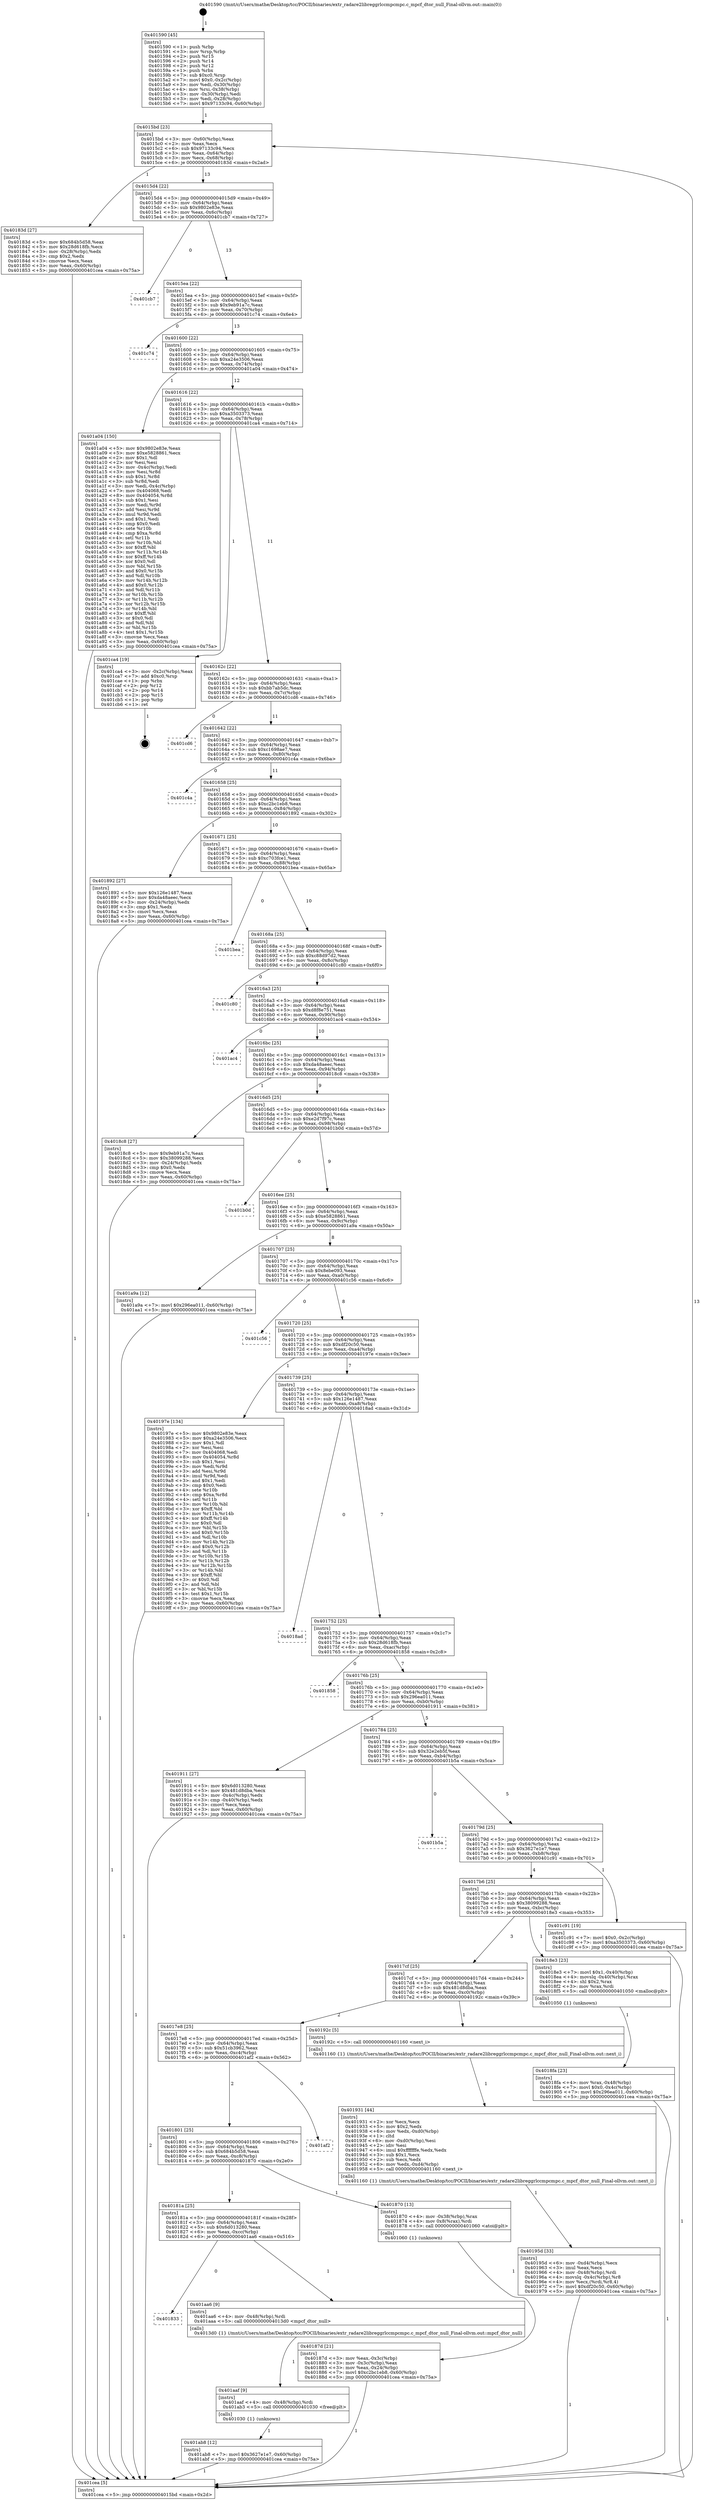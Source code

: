 digraph "0x401590" {
  label = "0x401590 (/mnt/c/Users/mathe/Desktop/tcc/POCII/binaries/extr_radare2libreggrlccmpcmpc.c_mpcf_dtor_null_Final-ollvm.out::main(0))"
  labelloc = "t"
  node[shape=record]

  Entry [label="",width=0.3,height=0.3,shape=circle,fillcolor=black,style=filled]
  "0x4015bd" [label="{
     0x4015bd [23]\l
     | [instrs]\l
     &nbsp;&nbsp;0x4015bd \<+3\>: mov -0x60(%rbp),%eax\l
     &nbsp;&nbsp;0x4015c0 \<+2\>: mov %eax,%ecx\l
     &nbsp;&nbsp;0x4015c2 \<+6\>: sub $0x97133c94,%ecx\l
     &nbsp;&nbsp;0x4015c8 \<+3\>: mov %eax,-0x64(%rbp)\l
     &nbsp;&nbsp;0x4015cb \<+3\>: mov %ecx,-0x68(%rbp)\l
     &nbsp;&nbsp;0x4015ce \<+6\>: je 000000000040183d \<main+0x2ad\>\l
  }"]
  "0x40183d" [label="{
     0x40183d [27]\l
     | [instrs]\l
     &nbsp;&nbsp;0x40183d \<+5\>: mov $0x684b5d58,%eax\l
     &nbsp;&nbsp;0x401842 \<+5\>: mov $0x28d618fb,%ecx\l
     &nbsp;&nbsp;0x401847 \<+3\>: mov -0x28(%rbp),%edx\l
     &nbsp;&nbsp;0x40184a \<+3\>: cmp $0x2,%edx\l
     &nbsp;&nbsp;0x40184d \<+3\>: cmovne %ecx,%eax\l
     &nbsp;&nbsp;0x401850 \<+3\>: mov %eax,-0x60(%rbp)\l
     &nbsp;&nbsp;0x401853 \<+5\>: jmp 0000000000401cea \<main+0x75a\>\l
  }"]
  "0x4015d4" [label="{
     0x4015d4 [22]\l
     | [instrs]\l
     &nbsp;&nbsp;0x4015d4 \<+5\>: jmp 00000000004015d9 \<main+0x49\>\l
     &nbsp;&nbsp;0x4015d9 \<+3\>: mov -0x64(%rbp),%eax\l
     &nbsp;&nbsp;0x4015dc \<+5\>: sub $0x9802e83e,%eax\l
     &nbsp;&nbsp;0x4015e1 \<+3\>: mov %eax,-0x6c(%rbp)\l
     &nbsp;&nbsp;0x4015e4 \<+6\>: je 0000000000401cb7 \<main+0x727\>\l
  }"]
  "0x401cea" [label="{
     0x401cea [5]\l
     | [instrs]\l
     &nbsp;&nbsp;0x401cea \<+5\>: jmp 00000000004015bd \<main+0x2d\>\l
  }"]
  "0x401590" [label="{
     0x401590 [45]\l
     | [instrs]\l
     &nbsp;&nbsp;0x401590 \<+1\>: push %rbp\l
     &nbsp;&nbsp;0x401591 \<+3\>: mov %rsp,%rbp\l
     &nbsp;&nbsp;0x401594 \<+2\>: push %r15\l
     &nbsp;&nbsp;0x401596 \<+2\>: push %r14\l
     &nbsp;&nbsp;0x401598 \<+2\>: push %r12\l
     &nbsp;&nbsp;0x40159a \<+1\>: push %rbx\l
     &nbsp;&nbsp;0x40159b \<+7\>: sub $0xc0,%rsp\l
     &nbsp;&nbsp;0x4015a2 \<+7\>: movl $0x0,-0x2c(%rbp)\l
     &nbsp;&nbsp;0x4015a9 \<+3\>: mov %edi,-0x30(%rbp)\l
     &nbsp;&nbsp;0x4015ac \<+4\>: mov %rsi,-0x38(%rbp)\l
     &nbsp;&nbsp;0x4015b0 \<+3\>: mov -0x30(%rbp),%edi\l
     &nbsp;&nbsp;0x4015b3 \<+3\>: mov %edi,-0x28(%rbp)\l
     &nbsp;&nbsp;0x4015b6 \<+7\>: movl $0x97133c94,-0x60(%rbp)\l
  }"]
  Exit [label="",width=0.3,height=0.3,shape=circle,fillcolor=black,style=filled,peripheries=2]
  "0x401cb7" [label="{
     0x401cb7\l
  }", style=dashed]
  "0x4015ea" [label="{
     0x4015ea [22]\l
     | [instrs]\l
     &nbsp;&nbsp;0x4015ea \<+5\>: jmp 00000000004015ef \<main+0x5f\>\l
     &nbsp;&nbsp;0x4015ef \<+3\>: mov -0x64(%rbp),%eax\l
     &nbsp;&nbsp;0x4015f2 \<+5\>: sub $0x9eb91a7c,%eax\l
     &nbsp;&nbsp;0x4015f7 \<+3\>: mov %eax,-0x70(%rbp)\l
     &nbsp;&nbsp;0x4015fa \<+6\>: je 0000000000401c74 \<main+0x6e4\>\l
  }"]
  "0x401ab8" [label="{
     0x401ab8 [12]\l
     | [instrs]\l
     &nbsp;&nbsp;0x401ab8 \<+7\>: movl $0x3627e1e7,-0x60(%rbp)\l
     &nbsp;&nbsp;0x401abf \<+5\>: jmp 0000000000401cea \<main+0x75a\>\l
  }"]
  "0x401c74" [label="{
     0x401c74\l
  }", style=dashed]
  "0x401600" [label="{
     0x401600 [22]\l
     | [instrs]\l
     &nbsp;&nbsp;0x401600 \<+5\>: jmp 0000000000401605 \<main+0x75\>\l
     &nbsp;&nbsp;0x401605 \<+3\>: mov -0x64(%rbp),%eax\l
     &nbsp;&nbsp;0x401608 \<+5\>: sub $0xa24e3506,%eax\l
     &nbsp;&nbsp;0x40160d \<+3\>: mov %eax,-0x74(%rbp)\l
     &nbsp;&nbsp;0x401610 \<+6\>: je 0000000000401a04 \<main+0x474\>\l
  }"]
  "0x401aaf" [label="{
     0x401aaf [9]\l
     | [instrs]\l
     &nbsp;&nbsp;0x401aaf \<+4\>: mov -0x48(%rbp),%rdi\l
     &nbsp;&nbsp;0x401ab3 \<+5\>: call 0000000000401030 \<free@plt\>\l
     | [calls]\l
     &nbsp;&nbsp;0x401030 \{1\} (unknown)\l
  }"]
  "0x401a04" [label="{
     0x401a04 [150]\l
     | [instrs]\l
     &nbsp;&nbsp;0x401a04 \<+5\>: mov $0x9802e83e,%eax\l
     &nbsp;&nbsp;0x401a09 \<+5\>: mov $0xe5828861,%ecx\l
     &nbsp;&nbsp;0x401a0e \<+2\>: mov $0x1,%dl\l
     &nbsp;&nbsp;0x401a10 \<+2\>: xor %esi,%esi\l
     &nbsp;&nbsp;0x401a12 \<+3\>: mov -0x4c(%rbp),%edi\l
     &nbsp;&nbsp;0x401a15 \<+3\>: mov %esi,%r8d\l
     &nbsp;&nbsp;0x401a18 \<+4\>: sub $0x1,%r8d\l
     &nbsp;&nbsp;0x401a1c \<+3\>: sub %r8d,%edi\l
     &nbsp;&nbsp;0x401a1f \<+3\>: mov %edi,-0x4c(%rbp)\l
     &nbsp;&nbsp;0x401a22 \<+7\>: mov 0x404068,%edi\l
     &nbsp;&nbsp;0x401a29 \<+8\>: mov 0x404054,%r8d\l
     &nbsp;&nbsp;0x401a31 \<+3\>: sub $0x1,%esi\l
     &nbsp;&nbsp;0x401a34 \<+3\>: mov %edi,%r9d\l
     &nbsp;&nbsp;0x401a37 \<+3\>: add %esi,%r9d\l
     &nbsp;&nbsp;0x401a3a \<+4\>: imul %r9d,%edi\l
     &nbsp;&nbsp;0x401a3e \<+3\>: and $0x1,%edi\l
     &nbsp;&nbsp;0x401a41 \<+3\>: cmp $0x0,%edi\l
     &nbsp;&nbsp;0x401a44 \<+4\>: sete %r10b\l
     &nbsp;&nbsp;0x401a48 \<+4\>: cmp $0xa,%r8d\l
     &nbsp;&nbsp;0x401a4c \<+4\>: setl %r11b\l
     &nbsp;&nbsp;0x401a50 \<+3\>: mov %r10b,%bl\l
     &nbsp;&nbsp;0x401a53 \<+3\>: xor $0xff,%bl\l
     &nbsp;&nbsp;0x401a56 \<+3\>: mov %r11b,%r14b\l
     &nbsp;&nbsp;0x401a59 \<+4\>: xor $0xff,%r14b\l
     &nbsp;&nbsp;0x401a5d \<+3\>: xor $0x0,%dl\l
     &nbsp;&nbsp;0x401a60 \<+3\>: mov %bl,%r15b\l
     &nbsp;&nbsp;0x401a63 \<+4\>: and $0x0,%r15b\l
     &nbsp;&nbsp;0x401a67 \<+3\>: and %dl,%r10b\l
     &nbsp;&nbsp;0x401a6a \<+3\>: mov %r14b,%r12b\l
     &nbsp;&nbsp;0x401a6d \<+4\>: and $0x0,%r12b\l
     &nbsp;&nbsp;0x401a71 \<+3\>: and %dl,%r11b\l
     &nbsp;&nbsp;0x401a74 \<+3\>: or %r10b,%r15b\l
     &nbsp;&nbsp;0x401a77 \<+3\>: or %r11b,%r12b\l
     &nbsp;&nbsp;0x401a7a \<+3\>: xor %r12b,%r15b\l
     &nbsp;&nbsp;0x401a7d \<+3\>: or %r14b,%bl\l
     &nbsp;&nbsp;0x401a80 \<+3\>: xor $0xff,%bl\l
     &nbsp;&nbsp;0x401a83 \<+3\>: or $0x0,%dl\l
     &nbsp;&nbsp;0x401a86 \<+2\>: and %dl,%bl\l
     &nbsp;&nbsp;0x401a88 \<+3\>: or %bl,%r15b\l
     &nbsp;&nbsp;0x401a8b \<+4\>: test $0x1,%r15b\l
     &nbsp;&nbsp;0x401a8f \<+3\>: cmovne %ecx,%eax\l
     &nbsp;&nbsp;0x401a92 \<+3\>: mov %eax,-0x60(%rbp)\l
     &nbsp;&nbsp;0x401a95 \<+5\>: jmp 0000000000401cea \<main+0x75a\>\l
  }"]
  "0x401616" [label="{
     0x401616 [22]\l
     | [instrs]\l
     &nbsp;&nbsp;0x401616 \<+5\>: jmp 000000000040161b \<main+0x8b\>\l
     &nbsp;&nbsp;0x40161b \<+3\>: mov -0x64(%rbp),%eax\l
     &nbsp;&nbsp;0x40161e \<+5\>: sub $0xa3503373,%eax\l
     &nbsp;&nbsp;0x401623 \<+3\>: mov %eax,-0x78(%rbp)\l
     &nbsp;&nbsp;0x401626 \<+6\>: je 0000000000401ca4 \<main+0x714\>\l
  }"]
  "0x401833" [label="{
     0x401833\l
  }", style=dashed]
  "0x401ca4" [label="{
     0x401ca4 [19]\l
     | [instrs]\l
     &nbsp;&nbsp;0x401ca4 \<+3\>: mov -0x2c(%rbp),%eax\l
     &nbsp;&nbsp;0x401ca7 \<+7\>: add $0xc0,%rsp\l
     &nbsp;&nbsp;0x401cae \<+1\>: pop %rbx\l
     &nbsp;&nbsp;0x401caf \<+2\>: pop %r12\l
     &nbsp;&nbsp;0x401cb1 \<+2\>: pop %r14\l
     &nbsp;&nbsp;0x401cb3 \<+2\>: pop %r15\l
     &nbsp;&nbsp;0x401cb5 \<+1\>: pop %rbp\l
     &nbsp;&nbsp;0x401cb6 \<+1\>: ret\l
  }"]
  "0x40162c" [label="{
     0x40162c [22]\l
     | [instrs]\l
     &nbsp;&nbsp;0x40162c \<+5\>: jmp 0000000000401631 \<main+0xa1\>\l
     &nbsp;&nbsp;0x401631 \<+3\>: mov -0x64(%rbp),%eax\l
     &nbsp;&nbsp;0x401634 \<+5\>: sub $0xbb7ab5dc,%eax\l
     &nbsp;&nbsp;0x401639 \<+3\>: mov %eax,-0x7c(%rbp)\l
     &nbsp;&nbsp;0x40163c \<+6\>: je 0000000000401cd6 \<main+0x746\>\l
  }"]
  "0x401aa6" [label="{
     0x401aa6 [9]\l
     | [instrs]\l
     &nbsp;&nbsp;0x401aa6 \<+4\>: mov -0x48(%rbp),%rdi\l
     &nbsp;&nbsp;0x401aaa \<+5\>: call 00000000004013d0 \<mpcf_dtor_null\>\l
     | [calls]\l
     &nbsp;&nbsp;0x4013d0 \{1\} (/mnt/c/Users/mathe/Desktop/tcc/POCII/binaries/extr_radare2libreggrlccmpcmpc.c_mpcf_dtor_null_Final-ollvm.out::mpcf_dtor_null)\l
  }"]
  "0x401cd6" [label="{
     0x401cd6\l
  }", style=dashed]
  "0x401642" [label="{
     0x401642 [22]\l
     | [instrs]\l
     &nbsp;&nbsp;0x401642 \<+5\>: jmp 0000000000401647 \<main+0xb7\>\l
     &nbsp;&nbsp;0x401647 \<+3\>: mov -0x64(%rbp),%eax\l
     &nbsp;&nbsp;0x40164a \<+5\>: sub $0xc1698ae7,%eax\l
     &nbsp;&nbsp;0x40164f \<+3\>: mov %eax,-0x80(%rbp)\l
     &nbsp;&nbsp;0x401652 \<+6\>: je 0000000000401c4a \<main+0x6ba\>\l
  }"]
  "0x40195d" [label="{
     0x40195d [33]\l
     | [instrs]\l
     &nbsp;&nbsp;0x40195d \<+6\>: mov -0xd4(%rbp),%ecx\l
     &nbsp;&nbsp;0x401963 \<+3\>: imul %eax,%ecx\l
     &nbsp;&nbsp;0x401966 \<+4\>: mov -0x48(%rbp),%rdi\l
     &nbsp;&nbsp;0x40196a \<+4\>: movslq -0x4c(%rbp),%r8\l
     &nbsp;&nbsp;0x40196e \<+4\>: mov %ecx,(%rdi,%r8,4)\l
     &nbsp;&nbsp;0x401972 \<+7\>: movl $0xdf20c50,-0x60(%rbp)\l
     &nbsp;&nbsp;0x401979 \<+5\>: jmp 0000000000401cea \<main+0x75a\>\l
  }"]
  "0x401c4a" [label="{
     0x401c4a\l
  }", style=dashed]
  "0x401658" [label="{
     0x401658 [25]\l
     | [instrs]\l
     &nbsp;&nbsp;0x401658 \<+5\>: jmp 000000000040165d \<main+0xcd\>\l
     &nbsp;&nbsp;0x40165d \<+3\>: mov -0x64(%rbp),%eax\l
     &nbsp;&nbsp;0x401660 \<+5\>: sub $0xc2bc1eb8,%eax\l
     &nbsp;&nbsp;0x401665 \<+6\>: mov %eax,-0x84(%rbp)\l
     &nbsp;&nbsp;0x40166b \<+6\>: je 0000000000401892 \<main+0x302\>\l
  }"]
  "0x401931" [label="{
     0x401931 [44]\l
     | [instrs]\l
     &nbsp;&nbsp;0x401931 \<+2\>: xor %ecx,%ecx\l
     &nbsp;&nbsp;0x401933 \<+5\>: mov $0x2,%edx\l
     &nbsp;&nbsp;0x401938 \<+6\>: mov %edx,-0xd0(%rbp)\l
     &nbsp;&nbsp;0x40193e \<+1\>: cltd\l
     &nbsp;&nbsp;0x40193f \<+6\>: mov -0xd0(%rbp),%esi\l
     &nbsp;&nbsp;0x401945 \<+2\>: idiv %esi\l
     &nbsp;&nbsp;0x401947 \<+6\>: imul $0xfffffffe,%edx,%edx\l
     &nbsp;&nbsp;0x40194d \<+3\>: sub $0x1,%ecx\l
     &nbsp;&nbsp;0x401950 \<+2\>: sub %ecx,%edx\l
     &nbsp;&nbsp;0x401952 \<+6\>: mov %edx,-0xd4(%rbp)\l
     &nbsp;&nbsp;0x401958 \<+5\>: call 0000000000401160 \<next_i\>\l
     | [calls]\l
     &nbsp;&nbsp;0x401160 \{1\} (/mnt/c/Users/mathe/Desktop/tcc/POCII/binaries/extr_radare2libreggrlccmpcmpc.c_mpcf_dtor_null_Final-ollvm.out::next_i)\l
  }"]
  "0x401892" [label="{
     0x401892 [27]\l
     | [instrs]\l
     &nbsp;&nbsp;0x401892 \<+5\>: mov $0x126e1487,%eax\l
     &nbsp;&nbsp;0x401897 \<+5\>: mov $0xda48aeec,%ecx\l
     &nbsp;&nbsp;0x40189c \<+3\>: mov -0x24(%rbp),%edx\l
     &nbsp;&nbsp;0x40189f \<+3\>: cmp $0x1,%edx\l
     &nbsp;&nbsp;0x4018a2 \<+3\>: cmovl %ecx,%eax\l
     &nbsp;&nbsp;0x4018a5 \<+3\>: mov %eax,-0x60(%rbp)\l
     &nbsp;&nbsp;0x4018a8 \<+5\>: jmp 0000000000401cea \<main+0x75a\>\l
  }"]
  "0x401671" [label="{
     0x401671 [25]\l
     | [instrs]\l
     &nbsp;&nbsp;0x401671 \<+5\>: jmp 0000000000401676 \<main+0xe6\>\l
     &nbsp;&nbsp;0x401676 \<+3\>: mov -0x64(%rbp),%eax\l
     &nbsp;&nbsp;0x401679 \<+5\>: sub $0xc703fce1,%eax\l
     &nbsp;&nbsp;0x40167e \<+6\>: mov %eax,-0x88(%rbp)\l
     &nbsp;&nbsp;0x401684 \<+6\>: je 0000000000401bea \<main+0x65a\>\l
  }"]
  "0x4018fa" [label="{
     0x4018fa [23]\l
     | [instrs]\l
     &nbsp;&nbsp;0x4018fa \<+4\>: mov %rax,-0x48(%rbp)\l
     &nbsp;&nbsp;0x4018fe \<+7\>: movl $0x0,-0x4c(%rbp)\l
     &nbsp;&nbsp;0x401905 \<+7\>: movl $0x296ea011,-0x60(%rbp)\l
     &nbsp;&nbsp;0x40190c \<+5\>: jmp 0000000000401cea \<main+0x75a\>\l
  }"]
  "0x401bea" [label="{
     0x401bea\l
  }", style=dashed]
  "0x40168a" [label="{
     0x40168a [25]\l
     | [instrs]\l
     &nbsp;&nbsp;0x40168a \<+5\>: jmp 000000000040168f \<main+0xff\>\l
     &nbsp;&nbsp;0x40168f \<+3\>: mov -0x64(%rbp),%eax\l
     &nbsp;&nbsp;0x401692 \<+5\>: sub $0xc88d97d2,%eax\l
     &nbsp;&nbsp;0x401697 \<+6\>: mov %eax,-0x8c(%rbp)\l
     &nbsp;&nbsp;0x40169d \<+6\>: je 0000000000401c80 \<main+0x6f0\>\l
  }"]
  "0x40187d" [label="{
     0x40187d [21]\l
     | [instrs]\l
     &nbsp;&nbsp;0x40187d \<+3\>: mov %eax,-0x3c(%rbp)\l
     &nbsp;&nbsp;0x401880 \<+3\>: mov -0x3c(%rbp),%eax\l
     &nbsp;&nbsp;0x401883 \<+3\>: mov %eax,-0x24(%rbp)\l
     &nbsp;&nbsp;0x401886 \<+7\>: movl $0xc2bc1eb8,-0x60(%rbp)\l
     &nbsp;&nbsp;0x40188d \<+5\>: jmp 0000000000401cea \<main+0x75a\>\l
  }"]
  "0x401c80" [label="{
     0x401c80\l
  }", style=dashed]
  "0x4016a3" [label="{
     0x4016a3 [25]\l
     | [instrs]\l
     &nbsp;&nbsp;0x4016a3 \<+5\>: jmp 00000000004016a8 \<main+0x118\>\l
     &nbsp;&nbsp;0x4016a8 \<+3\>: mov -0x64(%rbp),%eax\l
     &nbsp;&nbsp;0x4016ab \<+5\>: sub $0xd8f8e751,%eax\l
     &nbsp;&nbsp;0x4016b0 \<+6\>: mov %eax,-0x90(%rbp)\l
     &nbsp;&nbsp;0x4016b6 \<+6\>: je 0000000000401ac4 \<main+0x534\>\l
  }"]
  "0x40181a" [label="{
     0x40181a [25]\l
     | [instrs]\l
     &nbsp;&nbsp;0x40181a \<+5\>: jmp 000000000040181f \<main+0x28f\>\l
     &nbsp;&nbsp;0x40181f \<+3\>: mov -0x64(%rbp),%eax\l
     &nbsp;&nbsp;0x401822 \<+5\>: sub $0x6d013280,%eax\l
     &nbsp;&nbsp;0x401827 \<+6\>: mov %eax,-0xcc(%rbp)\l
     &nbsp;&nbsp;0x40182d \<+6\>: je 0000000000401aa6 \<main+0x516\>\l
  }"]
  "0x401ac4" [label="{
     0x401ac4\l
  }", style=dashed]
  "0x4016bc" [label="{
     0x4016bc [25]\l
     | [instrs]\l
     &nbsp;&nbsp;0x4016bc \<+5\>: jmp 00000000004016c1 \<main+0x131\>\l
     &nbsp;&nbsp;0x4016c1 \<+3\>: mov -0x64(%rbp),%eax\l
     &nbsp;&nbsp;0x4016c4 \<+5\>: sub $0xda48aeec,%eax\l
     &nbsp;&nbsp;0x4016c9 \<+6\>: mov %eax,-0x94(%rbp)\l
     &nbsp;&nbsp;0x4016cf \<+6\>: je 00000000004018c8 \<main+0x338\>\l
  }"]
  "0x401870" [label="{
     0x401870 [13]\l
     | [instrs]\l
     &nbsp;&nbsp;0x401870 \<+4\>: mov -0x38(%rbp),%rax\l
     &nbsp;&nbsp;0x401874 \<+4\>: mov 0x8(%rax),%rdi\l
     &nbsp;&nbsp;0x401878 \<+5\>: call 0000000000401060 \<atoi@plt\>\l
     | [calls]\l
     &nbsp;&nbsp;0x401060 \{1\} (unknown)\l
  }"]
  "0x4018c8" [label="{
     0x4018c8 [27]\l
     | [instrs]\l
     &nbsp;&nbsp;0x4018c8 \<+5\>: mov $0x9eb91a7c,%eax\l
     &nbsp;&nbsp;0x4018cd \<+5\>: mov $0x38099288,%ecx\l
     &nbsp;&nbsp;0x4018d2 \<+3\>: mov -0x24(%rbp),%edx\l
     &nbsp;&nbsp;0x4018d5 \<+3\>: cmp $0x0,%edx\l
     &nbsp;&nbsp;0x4018d8 \<+3\>: cmove %ecx,%eax\l
     &nbsp;&nbsp;0x4018db \<+3\>: mov %eax,-0x60(%rbp)\l
     &nbsp;&nbsp;0x4018de \<+5\>: jmp 0000000000401cea \<main+0x75a\>\l
  }"]
  "0x4016d5" [label="{
     0x4016d5 [25]\l
     | [instrs]\l
     &nbsp;&nbsp;0x4016d5 \<+5\>: jmp 00000000004016da \<main+0x14a\>\l
     &nbsp;&nbsp;0x4016da \<+3\>: mov -0x64(%rbp),%eax\l
     &nbsp;&nbsp;0x4016dd \<+5\>: sub $0xe2d7f97c,%eax\l
     &nbsp;&nbsp;0x4016e2 \<+6\>: mov %eax,-0x98(%rbp)\l
     &nbsp;&nbsp;0x4016e8 \<+6\>: je 0000000000401b0d \<main+0x57d\>\l
  }"]
  "0x401801" [label="{
     0x401801 [25]\l
     | [instrs]\l
     &nbsp;&nbsp;0x401801 \<+5\>: jmp 0000000000401806 \<main+0x276\>\l
     &nbsp;&nbsp;0x401806 \<+3\>: mov -0x64(%rbp),%eax\l
     &nbsp;&nbsp;0x401809 \<+5\>: sub $0x684b5d58,%eax\l
     &nbsp;&nbsp;0x40180e \<+6\>: mov %eax,-0xc8(%rbp)\l
     &nbsp;&nbsp;0x401814 \<+6\>: je 0000000000401870 \<main+0x2e0\>\l
  }"]
  "0x401b0d" [label="{
     0x401b0d\l
  }", style=dashed]
  "0x4016ee" [label="{
     0x4016ee [25]\l
     | [instrs]\l
     &nbsp;&nbsp;0x4016ee \<+5\>: jmp 00000000004016f3 \<main+0x163\>\l
     &nbsp;&nbsp;0x4016f3 \<+3\>: mov -0x64(%rbp),%eax\l
     &nbsp;&nbsp;0x4016f6 \<+5\>: sub $0xe5828861,%eax\l
     &nbsp;&nbsp;0x4016fb \<+6\>: mov %eax,-0x9c(%rbp)\l
     &nbsp;&nbsp;0x401701 \<+6\>: je 0000000000401a9a \<main+0x50a\>\l
  }"]
  "0x401af2" [label="{
     0x401af2\l
  }", style=dashed]
  "0x401a9a" [label="{
     0x401a9a [12]\l
     | [instrs]\l
     &nbsp;&nbsp;0x401a9a \<+7\>: movl $0x296ea011,-0x60(%rbp)\l
     &nbsp;&nbsp;0x401aa1 \<+5\>: jmp 0000000000401cea \<main+0x75a\>\l
  }"]
  "0x401707" [label="{
     0x401707 [25]\l
     | [instrs]\l
     &nbsp;&nbsp;0x401707 \<+5\>: jmp 000000000040170c \<main+0x17c\>\l
     &nbsp;&nbsp;0x40170c \<+3\>: mov -0x64(%rbp),%eax\l
     &nbsp;&nbsp;0x40170f \<+5\>: sub $0x8ebe093,%eax\l
     &nbsp;&nbsp;0x401714 \<+6\>: mov %eax,-0xa0(%rbp)\l
     &nbsp;&nbsp;0x40171a \<+6\>: je 0000000000401c56 \<main+0x6c6\>\l
  }"]
  "0x4017e8" [label="{
     0x4017e8 [25]\l
     | [instrs]\l
     &nbsp;&nbsp;0x4017e8 \<+5\>: jmp 00000000004017ed \<main+0x25d\>\l
     &nbsp;&nbsp;0x4017ed \<+3\>: mov -0x64(%rbp),%eax\l
     &nbsp;&nbsp;0x4017f0 \<+5\>: sub $0x51cb3962,%eax\l
     &nbsp;&nbsp;0x4017f5 \<+6\>: mov %eax,-0xc4(%rbp)\l
     &nbsp;&nbsp;0x4017fb \<+6\>: je 0000000000401af2 \<main+0x562\>\l
  }"]
  "0x401c56" [label="{
     0x401c56\l
  }", style=dashed]
  "0x401720" [label="{
     0x401720 [25]\l
     | [instrs]\l
     &nbsp;&nbsp;0x401720 \<+5\>: jmp 0000000000401725 \<main+0x195\>\l
     &nbsp;&nbsp;0x401725 \<+3\>: mov -0x64(%rbp),%eax\l
     &nbsp;&nbsp;0x401728 \<+5\>: sub $0xdf20c50,%eax\l
     &nbsp;&nbsp;0x40172d \<+6\>: mov %eax,-0xa4(%rbp)\l
     &nbsp;&nbsp;0x401733 \<+6\>: je 000000000040197e \<main+0x3ee\>\l
  }"]
  "0x40192c" [label="{
     0x40192c [5]\l
     | [instrs]\l
     &nbsp;&nbsp;0x40192c \<+5\>: call 0000000000401160 \<next_i\>\l
     | [calls]\l
     &nbsp;&nbsp;0x401160 \{1\} (/mnt/c/Users/mathe/Desktop/tcc/POCII/binaries/extr_radare2libreggrlccmpcmpc.c_mpcf_dtor_null_Final-ollvm.out::next_i)\l
  }"]
  "0x40197e" [label="{
     0x40197e [134]\l
     | [instrs]\l
     &nbsp;&nbsp;0x40197e \<+5\>: mov $0x9802e83e,%eax\l
     &nbsp;&nbsp;0x401983 \<+5\>: mov $0xa24e3506,%ecx\l
     &nbsp;&nbsp;0x401988 \<+2\>: mov $0x1,%dl\l
     &nbsp;&nbsp;0x40198a \<+2\>: xor %esi,%esi\l
     &nbsp;&nbsp;0x40198c \<+7\>: mov 0x404068,%edi\l
     &nbsp;&nbsp;0x401993 \<+8\>: mov 0x404054,%r8d\l
     &nbsp;&nbsp;0x40199b \<+3\>: sub $0x1,%esi\l
     &nbsp;&nbsp;0x40199e \<+3\>: mov %edi,%r9d\l
     &nbsp;&nbsp;0x4019a1 \<+3\>: add %esi,%r9d\l
     &nbsp;&nbsp;0x4019a4 \<+4\>: imul %r9d,%edi\l
     &nbsp;&nbsp;0x4019a8 \<+3\>: and $0x1,%edi\l
     &nbsp;&nbsp;0x4019ab \<+3\>: cmp $0x0,%edi\l
     &nbsp;&nbsp;0x4019ae \<+4\>: sete %r10b\l
     &nbsp;&nbsp;0x4019b2 \<+4\>: cmp $0xa,%r8d\l
     &nbsp;&nbsp;0x4019b6 \<+4\>: setl %r11b\l
     &nbsp;&nbsp;0x4019ba \<+3\>: mov %r10b,%bl\l
     &nbsp;&nbsp;0x4019bd \<+3\>: xor $0xff,%bl\l
     &nbsp;&nbsp;0x4019c0 \<+3\>: mov %r11b,%r14b\l
     &nbsp;&nbsp;0x4019c3 \<+4\>: xor $0xff,%r14b\l
     &nbsp;&nbsp;0x4019c7 \<+3\>: xor $0x0,%dl\l
     &nbsp;&nbsp;0x4019ca \<+3\>: mov %bl,%r15b\l
     &nbsp;&nbsp;0x4019cd \<+4\>: and $0x0,%r15b\l
     &nbsp;&nbsp;0x4019d1 \<+3\>: and %dl,%r10b\l
     &nbsp;&nbsp;0x4019d4 \<+3\>: mov %r14b,%r12b\l
     &nbsp;&nbsp;0x4019d7 \<+4\>: and $0x0,%r12b\l
     &nbsp;&nbsp;0x4019db \<+3\>: and %dl,%r11b\l
     &nbsp;&nbsp;0x4019de \<+3\>: or %r10b,%r15b\l
     &nbsp;&nbsp;0x4019e1 \<+3\>: or %r11b,%r12b\l
     &nbsp;&nbsp;0x4019e4 \<+3\>: xor %r12b,%r15b\l
     &nbsp;&nbsp;0x4019e7 \<+3\>: or %r14b,%bl\l
     &nbsp;&nbsp;0x4019ea \<+3\>: xor $0xff,%bl\l
     &nbsp;&nbsp;0x4019ed \<+3\>: or $0x0,%dl\l
     &nbsp;&nbsp;0x4019f0 \<+2\>: and %dl,%bl\l
     &nbsp;&nbsp;0x4019f2 \<+3\>: or %bl,%r15b\l
     &nbsp;&nbsp;0x4019f5 \<+4\>: test $0x1,%r15b\l
     &nbsp;&nbsp;0x4019f9 \<+3\>: cmovne %ecx,%eax\l
     &nbsp;&nbsp;0x4019fc \<+3\>: mov %eax,-0x60(%rbp)\l
     &nbsp;&nbsp;0x4019ff \<+5\>: jmp 0000000000401cea \<main+0x75a\>\l
  }"]
  "0x401739" [label="{
     0x401739 [25]\l
     | [instrs]\l
     &nbsp;&nbsp;0x401739 \<+5\>: jmp 000000000040173e \<main+0x1ae\>\l
     &nbsp;&nbsp;0x40173e \<+3\>: mov -0x64(%rbp),%eax\l
     &nbsp;&nbsp;0x401741 \<+5\>: sub $0x126e1487,%eax\l
     &nbsp;&nbsp;0x401746 \<+6\>: mov %eax,-0xa8(%rbp)\l
     &nbsp;&nbsp;0x40174c \<+6\>: je 00000000004018ad \<main+0x31d\>\l
  }"]
  "0x4017cf" [label="{
     0x4017cf [25]\l
     | [instrs]\l
     &nbsp;&nbsp;0x4017cf \<+5\>: jmp 00000000004017d4 \<main+0x244\>\l
     &nbsp;&nbsp;0x4017d4 \<+3\>: mov -0x64(%rbp),%eax\l
     &nbsp;&nbsp;0x4017d7 \<+5\>: sub $0x481d8dba,%eax\l
     &nbsp;&nbsp;0x4017dc \<+6\>: mov %eax,-0xc0(%rbp)\l
     &nbsp;&nbsp;0x4017e2 \<+6\>: je 000000000040192c \<main+0x39c\>\l
  }"]
  "0x4018ad" [label="{
     0x4018ad\l
  }", style=dashed]
  "0x401752" [label="{
     0x401752 [25]\l
     | [instrs]\l
     &nbsp;&nbsp;0x401752 \<+5\>: jmp 0000000000401757 \<main+0x1c7\>\l
     &nbsp;&nbsp;0x401757 \<+3\>: mov -0x64(%rbp),%eax\l
     &nbsp;&nbsp;0x40175a \<+5\>: sub $0x28d618fb,%eax\l
     &nbsp;&nbsp;0x40175f \<+6\>: mov %eax,-0xac(%rbp)\l
     &nbsp;&nbsp;0x401765 \<+6\>: je 0000000000401858 \<main+0x2c8\>\l
  }"]
  "0x4018e3" [label="{
     0x4018e3 [23]\l
     | [instrs]\l
     &nbsp;&nbsp;0x4018e3 \<+7\>: movl $0x1,-0x40(%rbp)\l
     &nbsp;&nbsp;0x4018ea \<+4\>: movslq -0x40(%rbp),%rax\l
     &nbsp;&nbsp;0x4018ee \<+4\>: shl $0x2,%rax\l
     &nbsp;&nbsp;0x4018f2 \<+3\>: mov %rax,%rdi\l
     &nbsp;&nbsp;0x4018f5 \<+5\>: call 0000000000401050 \<malloc@plt\>\l
     | [calls]\l
     &nbsp;&nbsp;0x401050 \{1\} (unknown)\l
  }"]
  "0x401858" [label="{
     0x401858\l
  }", style=dashed]
  "0x40176b" [label="{
     0x40176b [25]\l
     | [instrs]\l
     &nbsp;&nbsp;0x40176b \<+5\>: jmp 0000000000401770 \<main+0x1e0\>\l
     &nbsp;&nbsp;0x401770 \<+3\>: mov -0x64(%rbp),%eax\l
     &nbsp;&nbsp;0x401773 \<+5\>: sub $0x296ea011,%eax\l
     &nbsp;&nbsp;0x401778 \<+6\>: mov %eax,-0xb0(%rbp)\l
     &nbsp;&nbsp;0x40177e \<+6\>: je 0000000000401911 \<main+0x381\>\l
  }"]
  "0x4017b6" [label="{
     0x4017b6 [25]\l
     | [instrs]\l
     &nbsp;&nbsp;0x4017b6 \<+5\>: jmp 00000000004017bb \<main+0x22b\>\l
     &nbsp;&nbsp;0x4017bb \<+3\>: mov -0x64(%rbp),%eax\l
     &nbsp;&nbsp;0x4017be \<+5\>: sub $0x38099288,%eax\l
     &nbsp;&nbsp;0x4017c3 \<+6\>: mov %eax,-0xbc(%rbp)\l
     &nbsp;&nbsp;0x4017c9 \<+6\>: je 00000000004018e3 \<main+0x353\>\l
  }"]
  "0x401911" [label="{
     0x401911 [27]\l
     | [instrs]\l
     &nbsp;&nbsp;0x401911 \<+5\>: mov $0x6d013280,%eax\l
     &nbsp;&nbsp;0x401916 \<+5\>: mov $0x481d8dba,%ecx\l
     &nbsp;&nbsp;0x40191b \<+3\>: mov -0x4c(%rbp),%edx\l
     &nbsp;&nbsp;0x40191e \<+3\>: cmp -0x40(%rbp),%edx\l
     &nbsp;&nbsp;0x401921 \<+3\>: cmovl %ecx,%eax\l
     &nbsp;&nbsp;0x401924 \<+3\>: mov %eax,-0x60(%rbp)\l
     &nbsp;&nbsp;0x401927 \<+5\>: jmp 0000000000401cea \<main+0x75a\>\l
  }"]
  "0x401784" [label="{
     0x401784 [25]\l
     | [instrs]\l
     &nbsp;&nbsp;0x401784 \<+5\>: jmp 0000000000401789 \<main+0x1f9\>\l
     &nbsp;&nbsp;0x401789 \<+3\>: mov -0x64(%rbp),%eax\l
     &nbsp;&nbsp;0x40178c \<+5\>: sub $0x32e2eb5f,%eax\l
     &nbsp;&nbsp;0x401791 \<+6\>: mov %eax,-0xb4(%rbp)\l
     &nbsp;&nbsp;0x401797 \<+6\>: je 0000000000401b5a \<main+0x5ca\>\l
  }"]
  "0x401c91" [label="{
     0x401c91 [19]\l
     | [instrs]\l
     &nbsp;&nbsp;0x401c91 \<+7\>: movl $0x0,-0x2c(%rbp)\l
     &nbsp;&nbsp;0x401c98 \<+7\>: movl $0xa3503373,-0x60(%rbp)\l
     &nbsp;&nbsp;0x401c9f \<+5\>: jmp 0000000000401cea \<main+0x75a\>\l
  }"]
  "0x401b5a" [label="{
     0x401b5a\l
  }", style=dashed]
  "0x40179d" [label="{
     0x40179d [25]\l
     | [instrs]\l
     &nbsp;&nbsp;0x40179d \<+5\>: jmp 00000000004017a2 \<main+0x212\>\l
     &nbsp;&nbsp;0x4017a2 \<+3\>: mov -0x64(%rbp),%eax\l
     &nbsp;&nbsp;0x4017a5 \<+5\>: sub $0x3627e1e7,%eax\l
     &nbsp;&nbsp;0x4017aa \<+6\>: mov %eax,-0xb8(%rbp)\l
     &nbsp;&nbsp;0x4017b0 \<+6\>: je 0000000000401c91 \<main+0x701\>\l
  }"]
  Entry -> "0x401590" [label=" 1"]
  "0x4015bd" -> "0x40183d" [label=" 1"]
  "0x4015bd" -> "0x4015d4" [label=" 13"]
  "0x40183d" -> "0x401cea" [label=" 1"]
  "0x401590" -> "0x4015bd" [label=" 1"]
  "0x401cea" -> "0x4015bd" [label=" 13"]
  "0x401ca4" -> Exit [label=" 1"]
  "0x4015d4" -> "0x401cb7" [label=" 0"]
  "0x4015d4" -> "0x4015ea" [label=" 13"]
  "0x401c91" -> "0x401cea" [label=" 1"]
  "0x4015ea" -> "0x401c74" [label=" 0"]
  "0x4015ea" -> "0x401600" [label=" 13"]
  "0x401ab8" -> "0x401cea" [label=" 1"]
  "0x401600" -> "0x401a04" [label=" 1"]
  "0x401600" -> "0x401616" [label=" 12"]
  "0x401aaf" -> "0x401ab8" [label=" 1"]
  "0x401616" -> "0x401ca4" [label=" 1"]
  "0x401616" -> "0x40162c" [label=" 11"]
  "0x401aa6" -> "0x401aaf" [label=" 1"]
  "0x40162c" -> "0x401cd6" [label=" 0"]
  "0x40162c" -> "0x401642" [label=" 11"]
  "0x40181a" -> "0x401833" [label=" 0"]
  "0x401642" -> "0x401c4a" [label=" 0"]
  "0x401642" -> "0x401658" [label=" 11"]
  "0x40181a" -> "0x401aa6" [label=" 1"]
  "0x401658" -> "0x401892" [label=" 1"]
  "0x401658" -> "0x401671" [label=" 10"]
  "0x401a9a" -> "0x401cea" [label=" 1"]
  "0x401671" -> "0x401bea" [label=" 0"]
  "0x401671" -> "0x40168a" [label=" 10"]
  "0x401a04" -> "0x401cea" [label=" 1"]
  "0x40168a" -> "0x401c80" [label=" 0"]
  "0x40168a" -> "0x4016a3" [label=" 10"]
  "0x40197e" -> "0x401cea" [label=" 1"]
  "0x4016a3" -> "0x401ac4" [label=" 0"]
  "0x4016a3" -> "0x4016bc" [label=" 10"]
  "0x40195d" -> "0x401cea" [label=" 1"]
  "0x4016bc" -> "0x4018c8" [label=" 1"]
  "0x4016bc" -> "0x4016d5" [label=" 9"]
  "0x401931" -> "0x40195d" [label=" 1"]
  "0x4016d5" -> "0x401b0d" [label=" 0"]
  "0x4016d5" -> "0x4016ee" [label=" 9"]
  "0x401911" -> "0x401cea" [label=" 2"]
  "0x4016ee" -> "0x401a9a" [label=" 1"]
  "0x4016ee" -> "0x401707" [label=" 8"]
  "0x4018fa" -> "0x401cea" [label=" 1"]
  "0x401707" -> "0x401c56" [label=" 0"]
  "0x401707" -> "0x401720" [label=" 8"]
  "0x4018c8" -> "0x401cea" [label=" 1"]
  "0x401720" -> "0x40197e" [label=" 1"]
  "0x401720" -> "0x401739" [label=" 7"]
  "0x401892" -> "0x401cea" [label=" 1"]
  "0x401739" -> "0x4018ad" [label=" 0"]
  "0x401739" -> "0x401752" [label=" 7"]
  "0x401870" -> "0x40187d" [label=" 1"]
  "0x401752" -> "0x401858" [label=" 0"]
  "0x401752" -> "0x40176b" [label=" 7"]
  "0x401801" -> "0x40181a" [label=" 1"]
  "0x40176b" -> "0x401911" [label=" 2"]
  "0x40176b" -> "0x401784" [label=" 5"]
  "0x40192c" -> "0x401931" [label=" 1"]
  "0x401784" -> "0x401b5a" [label=" 0"]
  "0x401784" -> "0x40179d" [label=" 5"]
  "0x4017e8" -> "0x401801" [label=" 2"]
  "0x40179d" -> "0x401c91" [label=" 1"]
  "0x40179d" -> "0x4017b6" [label=" 4"]
  "0x401801" -> "0x401870" [label=" 1"]
  "0x4017b6" -> "0x4018e3" [label=" 1"]
  "0x4017b6" -> "0x4017cf" [label=" 3"]
  "0x40187d" -> "0x401cea" [label=" 1"]
  "0x4017cf" -> "0x40192c" [label=" 1"]
  "0x4017cf" -> "0x4017e8" [label=" 2"]
  "0x4018e3" -> "0x4018fa" [label=" 1"]
  "0x4017e8" -> "0x401af2" [label=" 0"]
}
